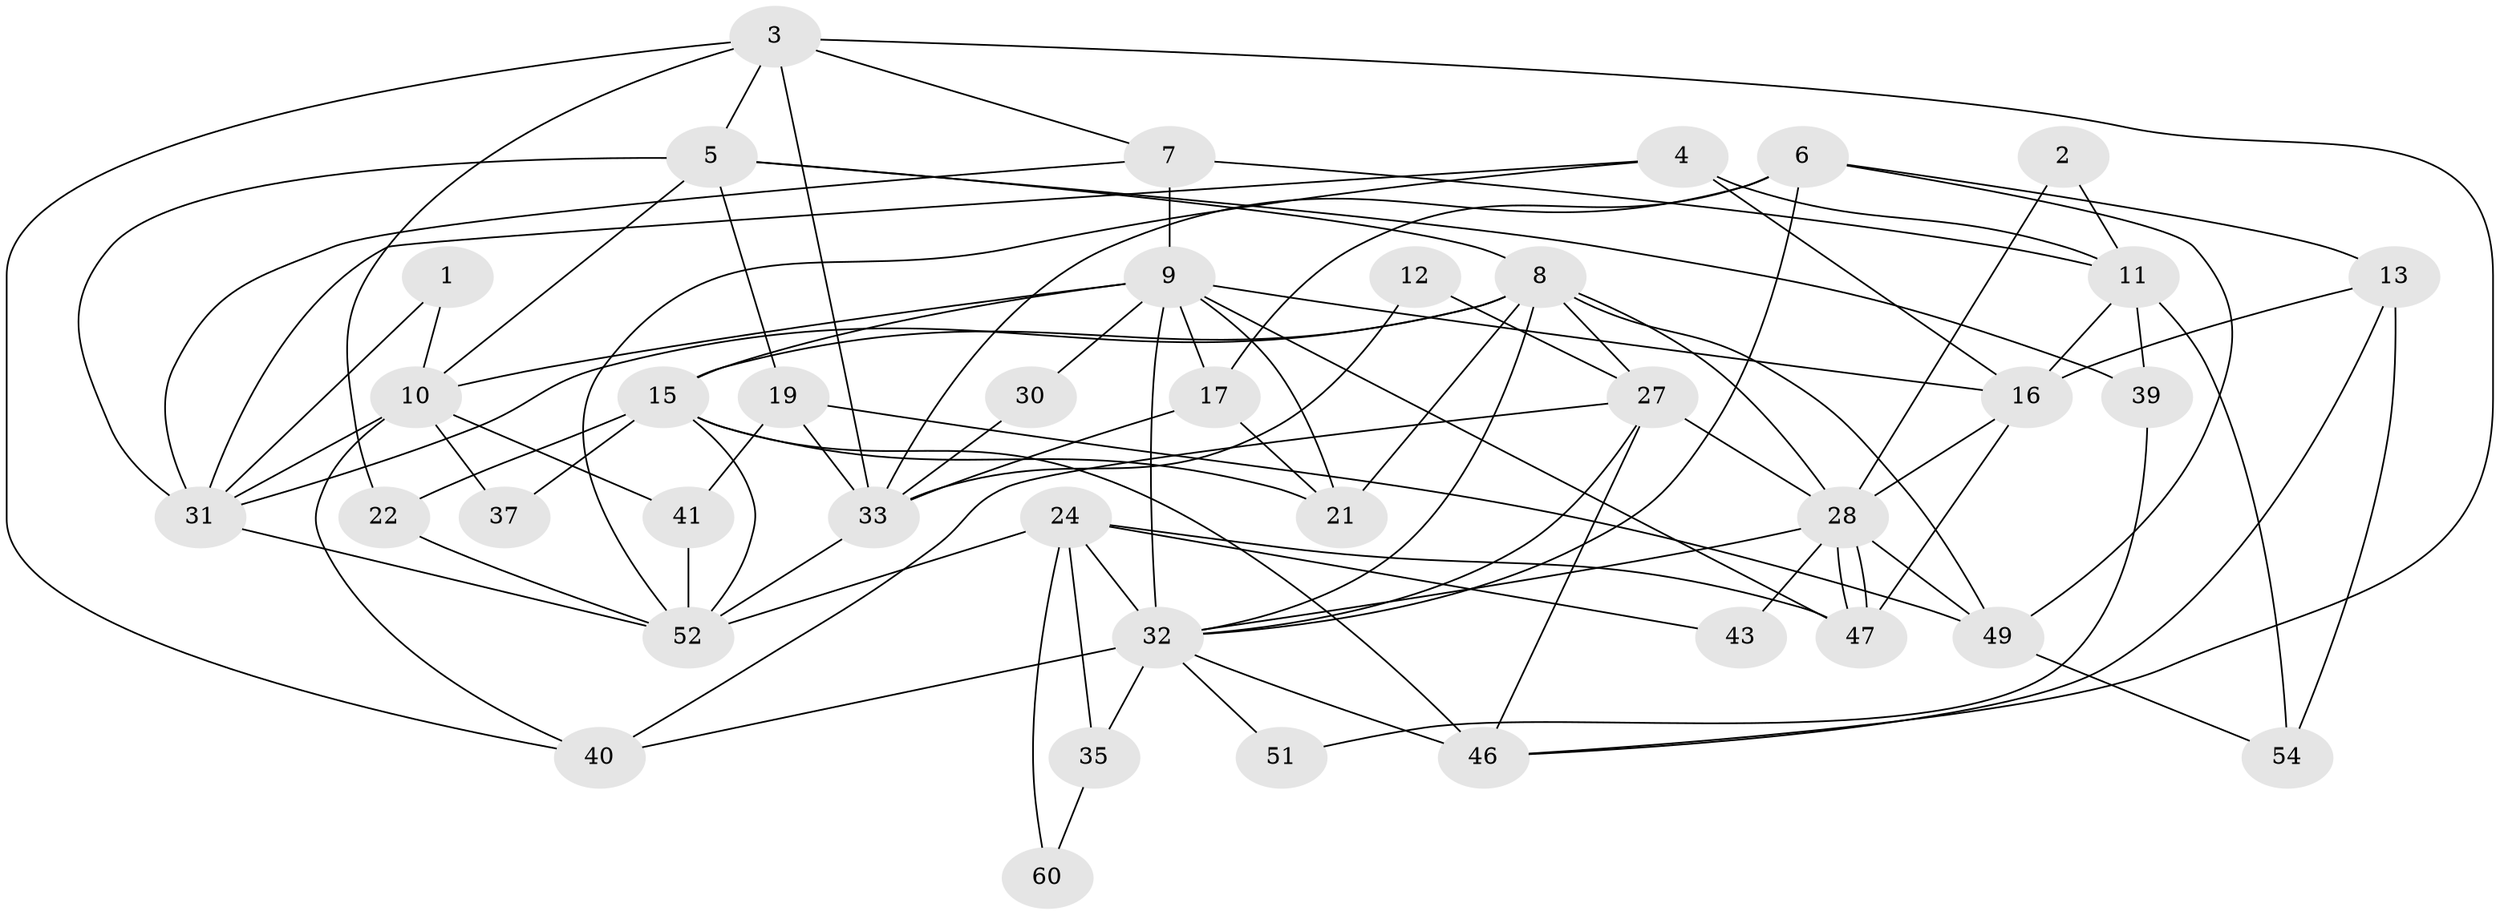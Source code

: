 // Generated by graph-tools (version 1.1) at 2025/24/03/03/25 07:24:02]
// undirected, 39 vertices, 93 edges
graph export_dot {
graph [start="1"]
  node [color=gray90,style=filled];
  1;
  2;
  3 [super="+42"];
  4 [super="+29"];
  5 [super="+61"];
  6 [super="+20"];
  7 [super="+58"];
  8 [super="+55"];
  9 [super="+26"];
  10 [super="+14"];
  11 [super="+18"];
  12;
  13;
  15 [super="+63"];
  16 [super="+34"];
  17 [super="+23"];
  19 [super="+53"];
  21 [super="+25"];
  22;
  24 [super="+45"];
  27 [super="+36"];
  28 [super="+57"];
  30;
  31 [super="+38"];
  32 [super="+44"];
  33 [super="+65"];
  35 [super="+56"];
  37;
  39;
  40 [super="+62"];
  41 [super="+48"];
  43;
  46 [super="+59"];
  47;
  49 [super="+50"];
  51;
  52 [super="+64"];
  54;
  60;
  1 -- 31;
  1 -- 10;
  2 -- 11;
  2 -- 28;
  3 -- 5;
  3 -- 33;
  3 -- 22;
  3 -- 7;
  3 -- 40;
  3 -- 46;
  4 -- 31;
  4 -- 11 [weight=2];
  4 -- 16;
  4 -- 52;
  5 -- 19 [weight=2];
  5 -- 8;
  5 -- 39;
  5 -- 10;
  5 -- 31;
  6 -- 32;
  6 -- 33;
  6 -- 17;
  6 -- 13;
  6 -- 49;
  7 -- 9 [weight=3];
  7 -- 31;
  7 -- 11;
  8 -- 27;
  8 -- 49;
  8 -- 31;
  8 -- 21;
  8 -- 28;
  8 -- 15;
  8 -- 32;
  9 -- 32;
  9 -- 16 [weight=2];
  9 -- 21;
  9 -- 10;
  9 -- 47;
  9 -- 30;
  9 -- 15;
  9 -- 17;
  10 -- 37;
  10 -- 40;
  10 -- 31;
  10 -- 41;
  11 -- 16;
  11 -- 39;
  11 -- 54;
  12 -- 27;
  12 -- 33;
  13 -- 54;
  13 -- 46;
  13 -- 16;
  15 -- 37;
  15 -- 46 [weight=2];
  15 -- 52;
  15 -- 21;
  15 -- 22;
  16 -- 28;
  16 -- 47;
  17 -- 33;
  17 -- 21;
  19 -- 41 [weight=2];
  19 -- 33;
  19 -- 49;
  22 -- 52;
  24 -- 47;
  24 -- 43;
  24 -- 35 [weight=3];
  24 -- 52;
  24 -- 60;
  24 -- 32;
  27 -- 40;
  27 -- 46;
  27 -- 32;
  27 -- 28;
  28 -- 47;
  28 -- 47;
  28 -- 32;
  28 -- 43;
  28 -- 49;
  30 -- 33;
  31 -- 52;
  32 -- 35;
  32 -- 40;
  32 -- 51;
  32 -- 46;
  33 -- 52;
  35 -- 60;
  39 -- 51;
  41 -- 52;
  49 -- 54;
}
